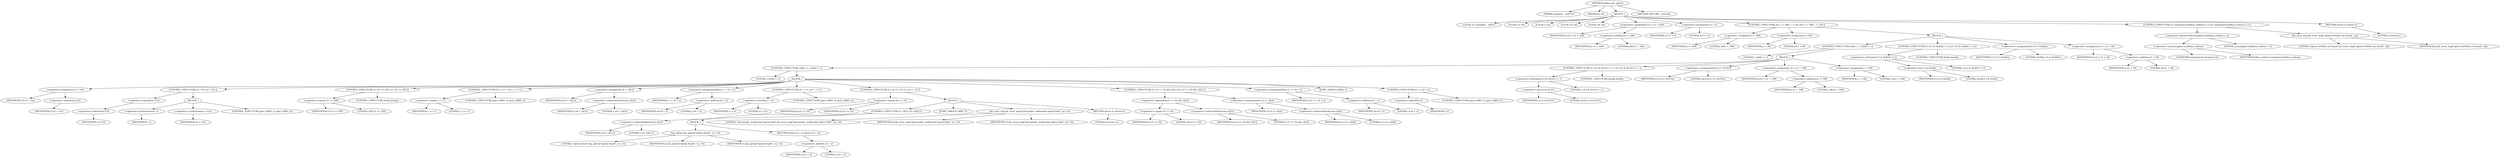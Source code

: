 digraph udhcp_get_option {  
"1000106" [label = "(METHOD,udhcp_get_option)" ]
"1000107" [label = "(PARAM,unsigned __int8 *a1)" ]
"1000108" [label = "(PARAM,int a2)" ]
"1000109" [label = "(BLOCK,,)" ]
"1000110" [label = "(LOCAL,v2: unsigned __int8 *)" ]
"1000111" [label = "(LOCAL,v3: int)" ]
"1000112" [label = "(LOCAL,i: int)" ]
"1000113" [label = "(LOCAL,v5: int)" ]
"1000114" [label = "(LOCAL,v6: int)" ]
"1000115" [label = "(<operator>.assignment,v2 = a1 + 240)" ]
"1000116" [label = "(IDENTIFIER,v2,v2 = a1 + 240)" ]
"1000117" [label = "(<operator>.addition,a1 + 240)" ]
"1000118" [label = "(IDENTIFIER,a1,a1 + 240)" ]
"1000119" [label = "(LITERAL,240,a1 + 240)" ]
"1000120" [label = "(<operator>.assignment,v3 = 0)" ]
"1000121" [label = "(IDENTIFIER,v3,v3 = 0)" ]
"1000122" [label = "(LITERAL,0,v3 = 0)" ]
"1000123" [label = "(CONTROL_STRUCTURE,for ( i = 388; ; i = 64 ),for ( i = 388; ; i = 64 ))" ]
"1000124" [label = "(<operator>.assignment,i = 388)" ]
"1000125" [label = "(IDENTIFIER,i,i = 388)" ]
"1000126" [label = "(LITERAL,388,i = 388)" ]
"1000127" [label = "(<operator>.assignment,i = 64)" ]
"1000128" [label = "(IDENTIFIER,i,i = 64)" ]
"1000129" [label = "(LITERAL,64,i = 64)" ]
"1000130" [label = "(BLOCK,,)" ]
"1000131" [label = "(CONTROL_STRUCTURE,while ( 1 ),while ( 1 ))" ]
"1000132" [label = "(LITERAL,1,while ( 1 ))" ]
"1000133" [label = "(BLOCK,,)" ]
"1000134" [label = "(CONTROL_STRUCTURE,while ( 1 ),while ( 1 ))" ]
"1000135" [label = "(LITERAL,1,while ( 1 ))" ]
"1000136" [label = "(BLOCK,,)" ]
"1000137" [label = "(<operator>.assignment,v5 = *v2)" ]
"1000138" [label = "(IDENTIFIER,v5,v5 = *v2)" ]
"1000139" [label = "(<operator>.indirection,*v2)" ]
"1000140" [label = "(IDENTIFIER,v2,v5 = *v2)" ]
"1000141" [label = "(CONTROL_STRUCTURE,if ( !*v2 ),if ( !*v2 ))" ]
"1000142" [label = "(<operator>.logicalNot,!*v2)" ]
"1000143" [label = "(<operator>.indirection,*v2)" ]
"1000144" [label = "(IDENTIFIER,v2,!*v2)" ]
"1000145" [label = "(BLOCK,,)" ]
"1000146" [label = "(<operator>.preDecrement,--i)" ]
"1000147" [label = "(IDENTIFIER,i,--i)" ]
"1000148" [label = "(<operator>.preIncrement,++v2)" ]
"1000149" [label = "(IDENTIFIER,v2,++v2)" ]
"1000150" [label = "(CONTROL_STRUCTURE,goto LABEL_4;,goto LABEL_4;)" ]
"1000151" [label = "(CONTROL_STRUCTURE,if ( v5 == 255 ),if ( v5 == 255 ))" ]
"1000152" [label = "(<operator>.equals,v5 == 255)" ]
"1000153" [label = "(IDENTIFIER,v5,v5 == 255)" ]
"1000154" [label = "(LITERAL,255,v5 == 255)" ]
"1000155" [label = "(CONTROL_STRUCTURE,break;,break;)" ]
"1000156" [label = "(CONTROL_STRUCTURE,if ( i == 1 ),if ( i == 1 ))" ]
"1000157" [label = "(<operator>.equals,i == 1)" ]
"1000158" [label = "(IDENTIFIER,i,i == 1)" ]
"1000159" [label = "(LITERAL,1,i == 1)" ]
"1000160" [label = "(CONTROL_STRUCTURE,goto LABEL_5;,goto LABEL_5;)" ]
"1000161" [label = "(<operator>.assignment,v6 = v2[1])" ]
"1000162" [label = "(IDENTIFIER,v6,v6 = v2[1])" ]
"1000163" [label = "(<operator>.indirectIndexAccess,v2[1])" ]
"1000164" [label = "(IDENTIFIER,v2,v6 = v2[1])" ]
"1000165" [label = "(LITERAL,1,v6 = v2[1])" ]
"1000166" [label = "(<operator>.assignmentMinus,i -= v6 + 2)" ]
"1000167" [label = "(IDENTIFIER,i,i -= v6 + 2)" ]
"1000168" [label = "(<operator>.addition,v6 + 2)" ]
"1000169" [label = "(IDENTIFIER,v6,v6 + 2)" ]
"1000170" [label = "(LITERAL,2,v6 + 2)" ]
"1000171" [label = "(CONTROL_STRUCTURE,if ( i < 0 ),if ( i < 0 ))" ]
"1000172" [label = "(<operator>.lessThan,i < 0)" ]
"1000173" [label = "(IDENTIFIER,i,i < 0)" ]
"1000174" [label = "(LITERAL,0,i < 0)" ]
"1000175" [label = "(CONTROL_STRUCTURE,goto LABEL_5;,goto LABEL_5;)" ]
"1000176" [label = "(CONTROL_STRUCTURE,if ( a2 == v5 ),if ( a2 == v5 ))" ]
"1000177" [label = "(<operator>.equals,a2 == v5)" ]
"1000178" [label = "(IDENTIFIER,a2,a2 == v5)" ]
"1000179" [label = "(IDENTIFIER,v5,a2 == v5)" ]
"1000180" [label = "(BLOCK,,)" ]
"1000181" [label = "(CONTROL_STRUCTURE,if ( v2[1] ),if ( v2[1] ))" ]
"1000182" [label = "(<operator>.indirectIndexAccess,v2[1])" ]
"1000183" [label = "(IDENTIFIER,v2,if ( v2[1] ))" ]
"1000184" [label = "(LITERAL,1,if ( v2[1] ))" ]
"1000185" [label = "(BLOCK,,)" ]
"1000186" [label = "(log_option,log_option(\"option found\", v2, v3))" ]
"1000187" [label = "(LITERAL,\"option found\",log_option(\"option found\", v2, v3))" ]
"1000188" [label = "(IDENTIFIER,v2,log_option(\"option found\", v2, v3))" ]
"1000189" [label = "(IDENTIFIER,v3,log_option(\"option found\", v2, v3))" ]
"1000190" [label = "(RETURN,return v2 + 2;,return v2 + 2;)" ]
"1000191" [label = "(<operator>.addition,v2 + 2)" ]
"1000192" [label = "(IDENTIFIER,v2,v2 + 2)" ]
"1000193" [label = "(LITERAL,2,v2 + 2)" ]
"1000194" [label = "(JUMP_TARGET,LABEL_5)" ]
"1000195" [label = "(bb_error_msg,bb_error_msg(\"bad packet, malformed option field\", a2, v3))" ]
"1000196" [label = "(LITERAL,\"bad packet, malformed option field\",bb_error_msg(\"bad packet, malformed option field\", a2, v3))" ]
"1000197" [label = "(IDENTIFIER,a2,bb_error_msg(\"bad packet, malformed option field\", a2, v3))" ]
"1000198" [label = "(IDENTIFIER,v3,bb_error_msg(\"bad packet, malformed option field\", a2, v3))" ]
"1000199" [label = "(RETURN,return 0;,return 0;)" ]
"1000200" [label = "(LITERAL,0,return 0;)" ]
"1000201" [label = "(CONTROL_STRUCTURE,if ( v5 == 52 && v2[1] ),if ( v5 == 52 && v2[1] ))" ]
"1000202" [label = "(<operator>.logicalAnd,v5 == 52 && v2[1])" ]
"1000203" [label = "(<operator>.equals,v5 == 52)" ]
"1000204" [label = "(IDENTIFIER,v5,v5 == 52)" ]
"1000205" [label = "(LITERAL,52,v5 == 52)" ]
"1000206" [label = "(<operator>.indirectIndexAccess,v2[1])" ]
"1000207" [label = "(IDENTIFIER,v2,v5 == 52 && v2[1])" ]
"1000208" [label = "(LITERAL,1,v5 == 52 && v2[1])" ]
"1000209" [label = "(<operators>.assignmentOr,v3 |= v2[2])" ]
"1000210" [label = "(IDENTIFIER,v3,v3 |= v2[2])" ]
"1000211" [label = "(<operator>.indirectIndexAccess,v2[2])" ]
"1000212" [label = "(IDENTIFIER,v2,v3 |= v2[2])" ]
"1000213" [label = "(LITERAL,2,v3 |= v2[2])" ]
"1000214" [label = "(<operator>.assignmentPlus,v2 += v6 + 2)" ]
"1000215" [label = "(IDENTIFIER,v2,v2 += v6 + 2)" ]
"1000216" [label = "(<operator>.addition,v6 + 2)" ]
"1000217" [label = "(IDENTIFIER,v6,v6 + 2)" ]
"1000218" [label = "(LITERAL,2,v6 + 2)" ]
"1000219" [label = "(JUMP_TARGET,LABEL_4)" ]
"1000220" [label = "(CONTROL_STRUCTURE,if ( !i ),if ( !i ))" ]
"1000221" [label = "(<operator>.logicalNot,!i)" ]
"1000222" [label = "(IDENTIFIER,i,!i)" ]
"1000223" [label = "(CONTROL_STRUCTURE,goto LABEL_5;,goto LABEL_5;)" ]
"1000224" [label = "(CONTROL_STRUCTURE,if ( (v3 & 0x101) != 1 ),if ( (v3 & 0x101) != 1 ))" ]
"1000225" [label = "(<operator>.notEquals,(v3 & 0x101) != 1)" ]
"1000226" [label = "(<operator>.and,v3 & 0x101)" ]
"1000227" [label = "(IDENTIFIER,v3,v3 & 0x101)" ]
"1000228" [label = "(LITERAL,0x101,v3 & 0x101)" ]
"1000229" [label = "(LITERAL,1,(v3 & 0x101) != 1)" ]
"1000230" [label = "(CONTROL_STRUCTURE,break;,break;)" ]
"1000231" [label = "(<operators>.assignmentOr,v3 |= 0x101u)" ]
"1000232" [label = "(IDENTIFIER,v3,v3 |= 0x101u)" ]
"1000233" [label = "(LITERAL,0x101u,v3 |= 0x101u)" ]
"1000234" [label = "(<operator>.assignment,v2 = a1 + 108)" ]
"1000235" [label = "(IDENTIFIER,v2,v2 = a1 + 108)" ]
"1000236" [label = "(<operator>.addition,a1 + 108)" ]
"1000237" [label = "(IDENTIFIER,a1,a1 + 108)" ]
"1000238" [label = "(LITERAL,108,a1 + 108)" ]
"1000239" [label = "(<operator>.assignment,i = 128)" ]
"1000240" [label = "(IDENTIFIER,i,i = 128)" ]
"1000241" [label = "(LITERAL,128,i = 128)" ]
"1000242" [label = "(CONTROL_STRUCTURE,if ( (v3 & 0x202) != 2 ),if ( (v3 & 0x202) != 2 ))" ]
"1000243" [label = "(<operator>.notEquals,(v3 & 0x202) != 2)" ]
"1000244" [label = "(<operator>.and,v3 & 0x202)" ]
"1000245" [label = "(IDENTIFIER,v3,v3 & 0x202)" ]
"1000246" [label = "(LITERAL,0x202,v3 & 0x202)" ]
"1000247" [label = "(LITERAL,2,(v3 & 0x202) != 2)" ]
"1000248" [label = "(CONTROL_STRUCTURE,break;,break;)" ]
"1000249" [label = "(<operators>.assignmentOr,v3 |= 0x202u)" ]
"1000250" [label = "(IDENTIFIER,v3,v3 |= 0x202u)" ]
"1000251" [label = "(LITERAL,0x202u,v3 |= 0x202u)" ]
"1000252" [label = "(<operator>.assignment,v2 = a1 + 44)" ]
"1000253" [label = "(IDENTIFIER,v2,v2 = a1 + 44)" ]
"1000254" [label = "(<operator>.addition,a1 + 44)" ]
"1000255" [label = "(IDENTIFIER,a1,a1 + 44)" ]
"1000256" [label = "(LITERAL,44,a1 + 44)" ]
"1000257" [label = "(CONTROL_STRUCTURE,if ( (unsigned int)dhcp_verbose > 2 ),if ( (unsigned int)dhcp_verbose > 2 ))" ]
"1000258" [label = "(<operator>.greaterThan,(unsigned int)dhcp_verbose > 2)" ]
"1000259" [label = "(<operator>.cast,(unsigned int)dhcp_verbose)" ]
"1000260" [label = "(UNKNOWN,unsigned int,unsigned int)" ]
"1000261" [label = "(IDENTIFIER,dhcp_verbose,(unsigned int)dhcp_verbose)" ]
"1000262" [label = "(LITERAL,2,(unsigned int)dhcp_verbose > 2)" ]
"1000263" [label = "(bb_error_msg,bb_error_msg(\"option 0x%02x not found\", a2))" ]
"1000264" [label = "(LITERAL,\"option 0x%02x not found\",bb_error_msg(\"option 0x%02x not found\", a2))" ]
"1000265" [label = "(IDENTIFIER,a2,bb_error_msg(\"option 0x%02x not found\", a2))" ]
"1000266" [label = "(RETURN,return 0;,return 0;)" ]
"1000267" [label = "(LITERAL,0,return 0;)" ]
"1000268" [label = "(METHOD_RETURN,__fastcall)" ]
  "1000106" -> "1000107" 
  "1000106" -> "1000108" 
  "1000106" -> "1000109" 
  "1000106" -> "1000268" 
  "1000109" -> "1000110" 
  "1000109" -> "1000111" 
  "1000109" -> "1000112" 
  "1000109" -> "1000113" 
  "1000109" -> "1000114" 
  "1000109" -> "1000115" 
  "1000109" -> "1000120" 
  "1000109" -> "1000123" 
  "1000109" -> "1000257" 
  "1000109" -> "1000266" 
  "1000115" -> "1000116" 
  "1000115" -> "1000117" 
  "1000117" -> "1000118" 
  "1000117" -> "1000119" 
  "1000120" -> "1000121" 
  "1000120" -> "1000122" 
  "1000123" -> "1000124" 
  "1000123" -> "1000127" 
  "1000123" -> "1000130" 
  "1000124" -> "1000125" 
  "1000124" -> "1000126" 
  "1000127" -> "1000128" 
  "1000127" -> "1000129" 
  "1000130" -> "1000131" 
  "1000130" -> "1000242" 
  "1000130" -> "1000249" 
  "1000130" -> "1000252" 
  "1000131" -> "1000132" 
  "1000131" -> "1000133" 
  "1000133" -> "1000134" 
  "1000133" -> "1000224" 
  "1000133" -> "1000231" 
  "1000133" -> "1000234" 
  "1000133" -> "1000239" 
  "1000134" -> "1000135" 
  "1000134" -> "1000136" 
  "1000136" -> "1000137" 
  "1000136" -> "1000141" 
  "1000136" -> "1000151" 
  "1000136" -> "1000156" 
  "1000136" -> "1000161" 
  "1000136" -> "1000166" 
  "1000136" -> "1000171" 
  "1000136" -> "1000176" 
  "1000136" -> "1000201" 
  "1000136" -> "1000214" 
  "1000136" -> "1000219" 
  "1000136" -> "1000220" 
  "1000137" -> "1000138" 
  "1000137" -> "1000139" 
  "1000139" -> "1000140" 
  "1000141" -> "1000142" 
  "1000141" -> "1000145" 
  "1000142" -> "1000143" 
  "1000143" -> "1000144" 
  "1000145" -> "1000146" 
  "1000145" -> "1000148" 
  "1000145" -> "1000150" 
  "1000146" -> "1000147" 
  "1000148" -> "1000149" 
  "1000151" -> "1000152" 
  "1000151" -> "1000155" 
  "1000152" -> "1000153" 
  "1000152" -> "1000154" 
  "1000156" -> "1000157" 
  "1000156" -> "1000160" 
  "1000157" -> "1000158" 
  "1000157" -> "1000159" 
  "1000161" -> "1000162" 
  "1000161" -> "1000163" 
  "1000163" -> "1000164" 
  "1000163" -> "1000165" 
  "1000166" -> "1000167" 
  "1000166" -> "1000168" 
  "1000168" -> "1000169" 
  "1000168" -> "1000170" 
  "1000171" -> "1000172" 
  "1000171" -> "1000175" 
  "1000172" -> "1000173" 
  "1000172" -> "1000174" 
  "1000176" -> "1000177" 
  "1000176" -> "1000180" 
  "1000177" -> "1000178" 
  "1000177" -> "1000179" 
  "1000180" -> "1000181" 
  "1000180" -> "1000194" 
  "1000180" -> "1000195" 
  "1000180" -> "1000199" 
  "1000181" -> "1000182" 
  "1000181" -> "1000185" 
  "1000182" -> "1000183" 
  "1000182" -> "1000184" 
  "1000185" -> "1000186" 
  "1000185" -> "1000190" 
  "1000186" -> "1000187" 
  "1000186" -> "1000188" 
  "1000186" -> "1000189" 
  "1000190" -> "1000191" 
  "1000191" -> "1000192" 
  "1000191" -> "1000193" 
  "1000195" -> "1000196" 
  "1000195" -> "1000197" 
  "1000195" -> "1000198" 
  "1000199" -> "1000200" 
  "1000201" -> "1000202" 
  "1000201" -> "1000209" 
  "1000202" -> "1000203" 
  "1000202" -> "1000206" 
  "1000203" -> "1000204" 
  "1000203" -> "1000205" 
  "1000206" -> "1000207" 
  "1000206" -> "1000208" 
  "1000209" -> "1000210" 
  "1000209" -> "1000211" 
  "1000211" -> "1000212" 
  "1000211" -> "1000213" 
  "1000214" -> "1000215" 
  "1000214" -> "1000216" 
  "1000216" -> "1000217" 
  "1000216" -> "1000218" 
  "1000220" -> "1000221" 
  "1000220" -> "1000223" 
  "1000221" -> "1000222" 
  "1000224" -> "1000225" 
  "1000224" -> "1000230" 
  "1000225" -> "1000226" 
  "1000225" -> "1000229" 
  "1000226" -> "1000227" 
  "1000226" -> "1000228" 
  "1000231" -> "1000232" 
  "1000231" -> "1000233" 
  "1000234" -> "1000235" 
  "1000234" -> "1000236" 
  "1000236" -> "1000237" 
  "1000236" -> "1000238" 
  "1000239" -> "1000240" 
  "1000239" -> "1000241" 
  "1000242" -> "1000243" 
  "1000242" -> "1000248" 
  "1000243" -> "1000244" 
  "1000243" -> "1000247" 
  "1000244" -> "1000245" 
  "1000244" -> "1000246" 
  "1000249" -> "1000250" 
  "1000249" -> "1000251" 
  "1000252" -> "1000253" 
  "1000252" -> "1000254" 
  "1000254" -> "1000255" 
  "1000254" -> "1000256" 
  "1000257" -> "1000258" 
  "1000257" -> "1000263" 
  "1000258" -> "1000259" 
  "1000258" -> "1000262" 
  "1000259" -> "1000260" 
  "1000259" -> "1000261" 
  "1000263" -> "1000264" 
  "1000263" -> "1000265" 
  "1000266" -> "1000267" 
}
